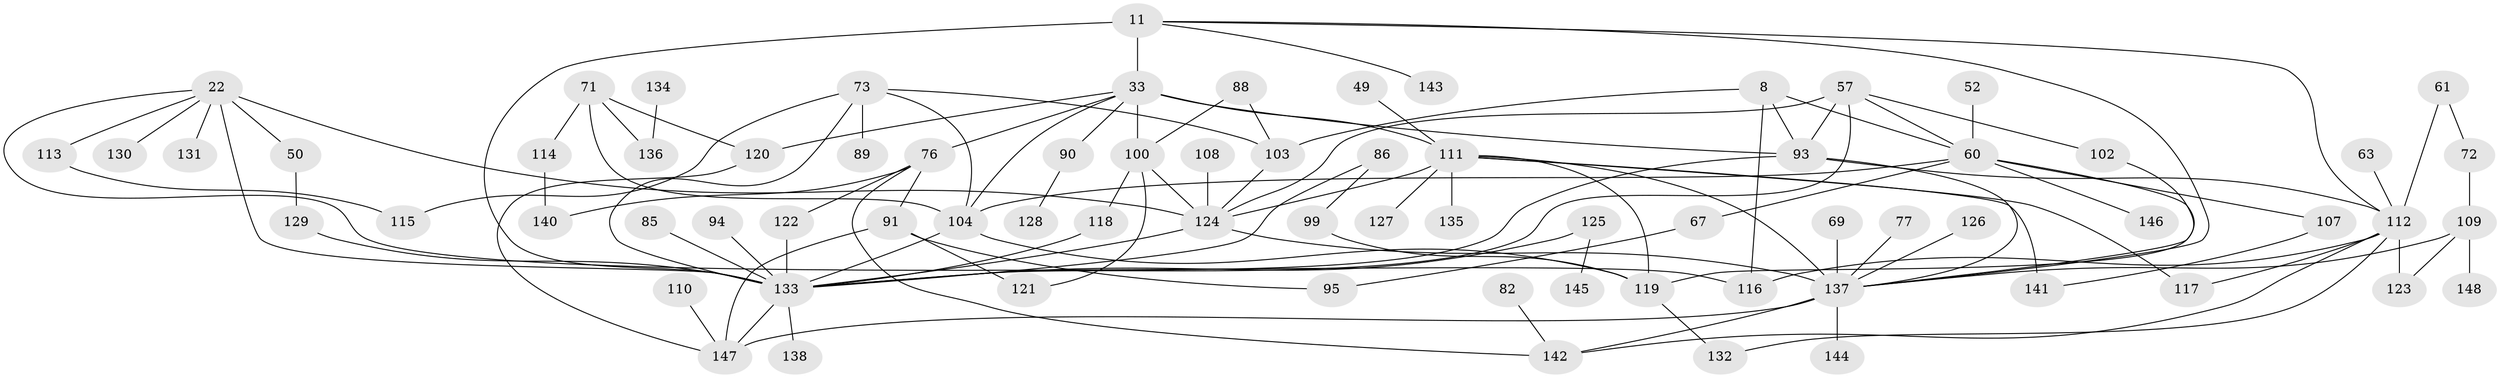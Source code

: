 // original degree distribution, {12: 0.006756756756756757, 2: 0.22297297297297297, 3: 0.25675675675675674, 5: 0.07432432432432433, 4: 0.16216216216216217, 6: 0.033783783783783786, 8: 0.006756756756756757, 1: 0.23648648648648649}
// Generated by graph-tools (version 1.1) at 2025/41/03/09/25 04:41:37]
// undirected, 74 vertices, 114 edges
graph export_dot {
graph [start="1"]
  node [color=gray90,style=filled];
  8;
  11 [super="+9"];
  22;
  33 [super="+1"];
  49;
  50;
  52;
  57 [super="+48"];
  60 [super="+25+38"];
  61;
  63;
  67 [super="+41"];
  69;
  71 [super="+17+26"];
  72;
  73 [super="+68"];
  76 [super="+15+53+75+65"];
  77;
  82;
  85;
  86;
  88;
  89;
  90;
  91;
  93 [super="+70"];
  94;
  95;
  99;
  100 [super="+19+80"];
  102;
  103 [super="+42"];
  104 [super="+28+92"];
  107;
  108;
  109;
  110;
  111 [super="+7+10+74"];
  112 [super="+54"];
  113;
  114 [super="+59"];
  115;
  116 [super="+105"];
  117;
  118;
  119 [super="+13"];
  120 [super="+18"];
  121;
  122;
  123;
  124 [super="+47+83+96+98"];
  125;
  126;
  127;
  128;
  129;
  130;
  131;
  132 [super="+32"];
  133 [super="+35+62+101+78"];
  134;
  135;
  136 [super="+51"];
  137 [super="+56+55+106"];
  138;
  140 [super="+79"];
  141;
  142 [super="+139+81"];
  143;
  144;
  145;
  146;
  147 [super="+40"];
  148;
  8 -- 60 [weight=2];
  8 -- 116 [weight=2];
  8 -- 93;
  8 -- 103;
  11 -- 33 [weight=2];
  11 -- 143;
  11 -- 137;
  11 -- 133 [weight=2];
  11 -- 112;
  22 -- 50;
  22 -- 113;
  22 -- 130;
  22 -- 131;
  22 -- 116;
  22 -- 133 [weight=2];
  22 -- 124;
  33 -- 93 [weight=2];
  33 -- 100 [weight=2];
  33 -- 90;
  33 -- 76 [weight=2];
  33 -- 104;
  33 -- 111 [weight=2];
  33 -- 120;
  49 -- 111;
  50 -- 129;
  52 -- 60;
  57 -- 102;
  57 -- 93;
  57 -- 124 [weight=2];
  57 -- 60;
  57 -- 133;
  60 -- 107;
  60 -- 137 [weight=3];
  60 -- 104;
  60 -- 146;
  60 -- 67;
  61 -- 72;
  61 -- 112;
  63 -- 112;
  67 -- 95;
  69 -- 137;
  71 -- 114 [weight=2];
  71 -- 104;
  71 -- 136;
  71 -- 120;
  72 -- 109;
  73 -- 104;
  73 -- 89;
  73 -- 115;
  73 -- 103;
  73 -- 133;
  76 -- 122;
  76 -- 91;
  76 -- 142 [weight=2];
  76 -- 140;
  77 -- 137;
  82 -- 142;
  85 -- 133;
  86 -- 99;
  86 -- 133;
  88 -- 100;
  88 -- 103;
  90 -- 128;
  91 -- 95;
  91 -- 121;
  91 -- 147;
  93 -- 133;
  93 -- 112;
  93 -- 137;
  94 -- 133;
  99 -- 119;
  100 -- 118;
  100 -- 121;
  100 -- 124;
  102 -- 119;
  103 -- 124;
  104 -- 119 [weight=3];
  104 -- 133;
  107 -- 141;
  108 -- 124;
  109 -- 123;
  109 -- 137;
  109 -- 148;
  110 -- 147;
  111 -- 135;
  111 -- 141;
  111 -- 127;
  111 -- 117;
  111 -- 137 [weight=2];
  111 -- 124;
  111 -- 119;
  112 -- 142;
  112 -- 132;
  112 -- 116;
  112 -- 117;
  112 -- 123;
  113 -- 115;
  114 -- 140;
  118 -- 133;
  119 -- 132;
  120 -- 147;
  122 -- 133;
  124 -- 133;
  124 -- 137 [weight=3];
  125 -- 145;
  125 -- 133;
  126 -- 137;
  129 -- 133;
  133 -- 147;
  133 -- 138;
  134 -- 136;
  137 -- 147;
  137 -- 142 [weight=2];
  137 -- 144;
}
